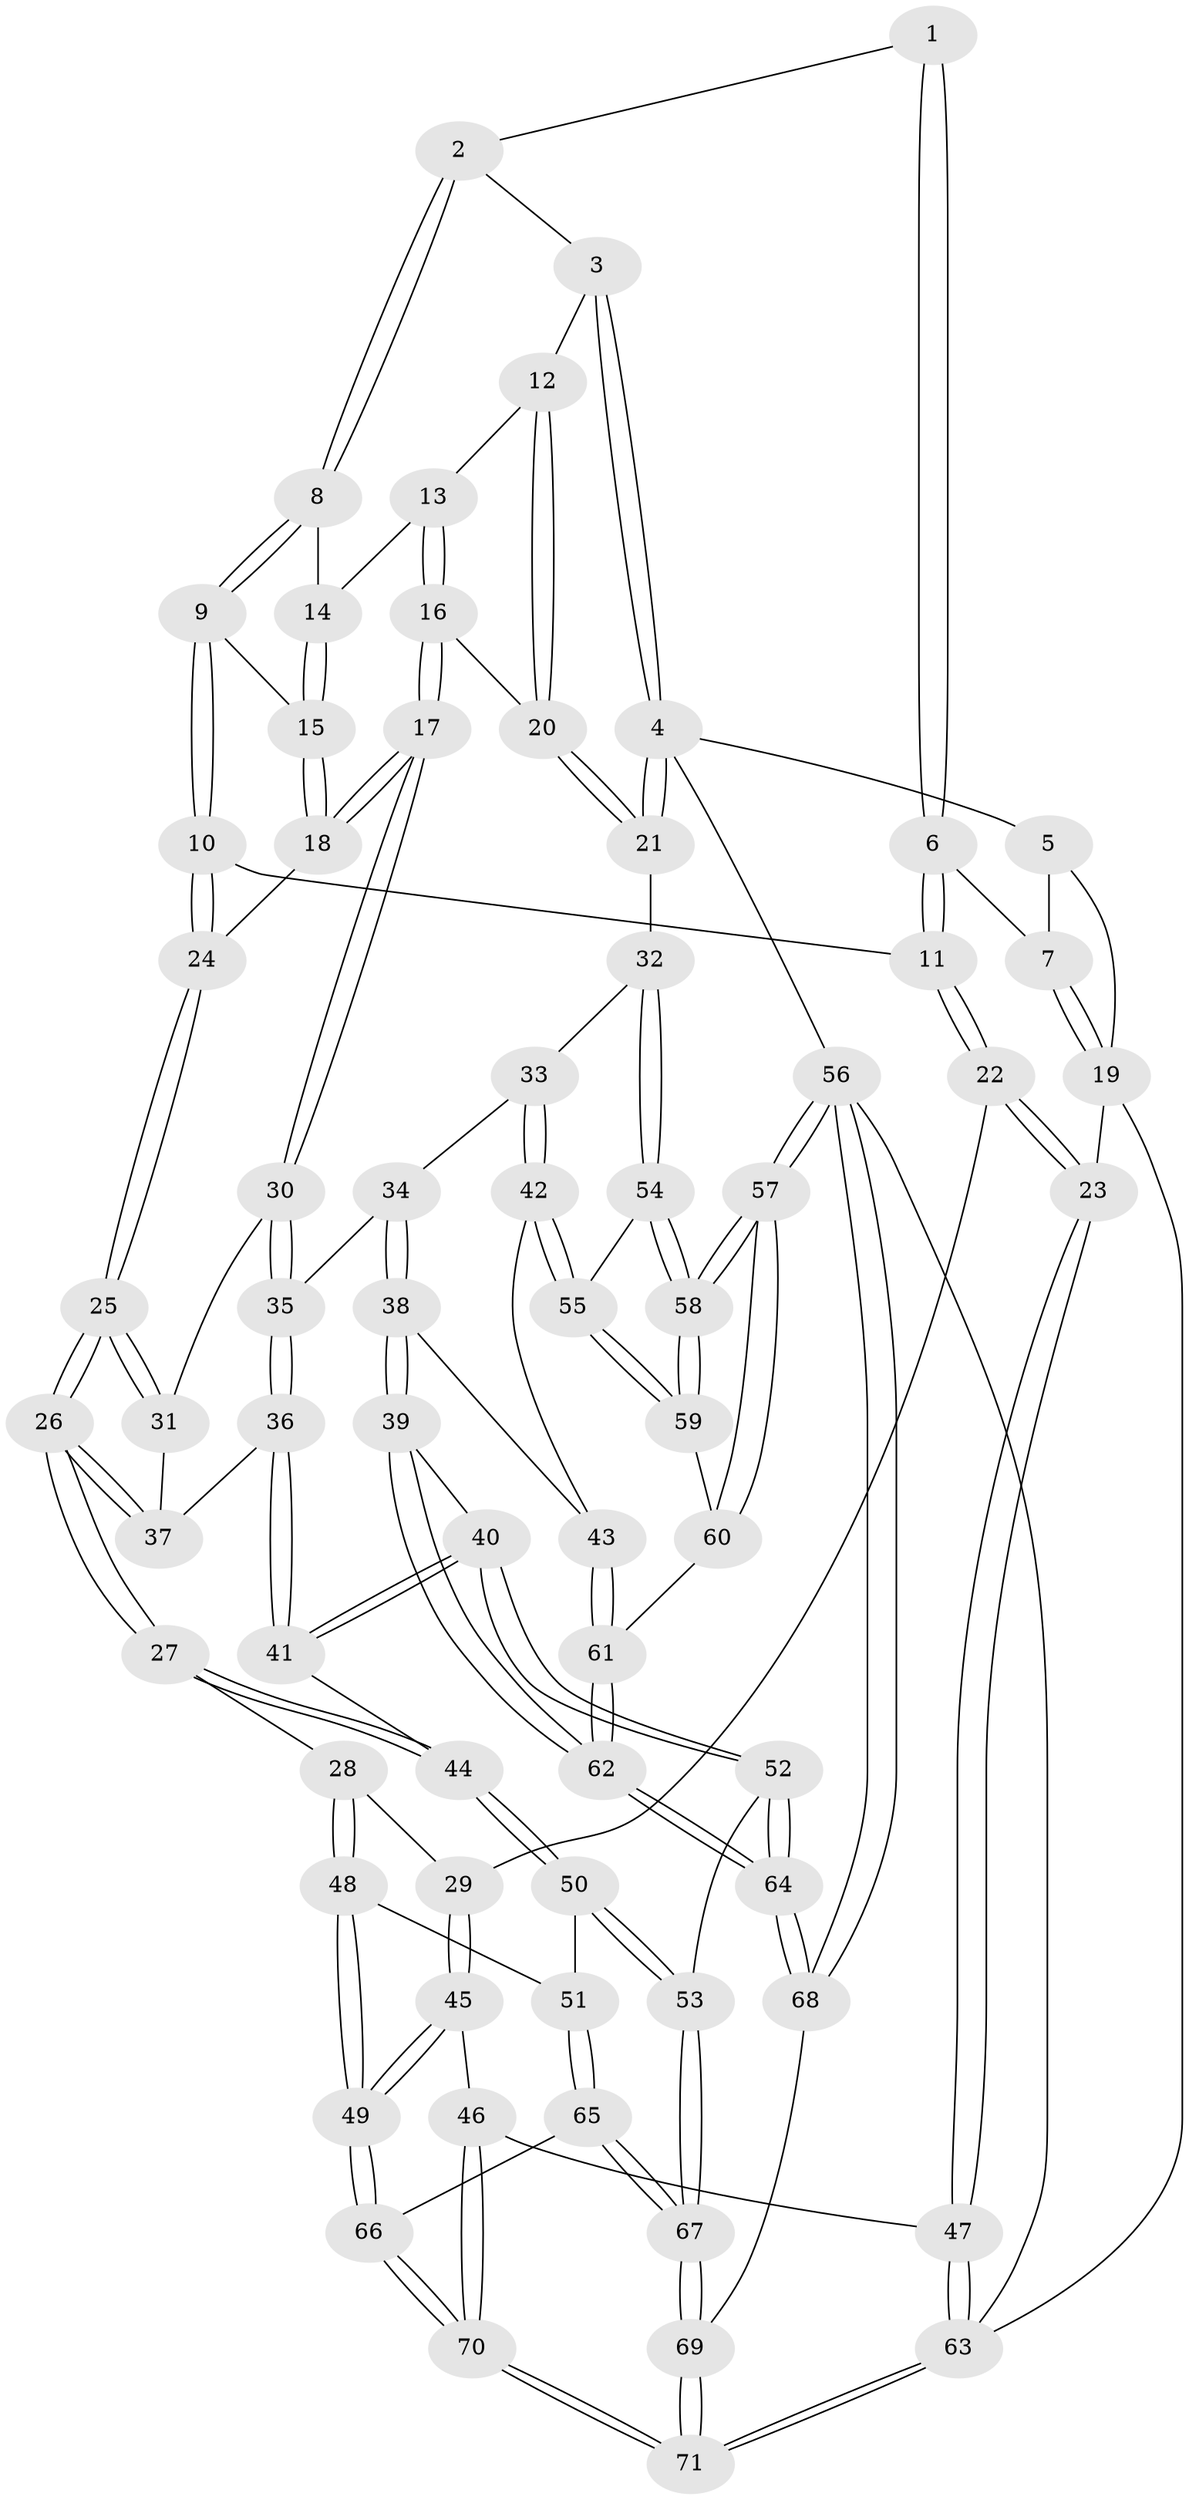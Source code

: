 // coarse degree distribution, {3: 0.11363636363636363, 4: 0.4090909090909091, 5: 0.25, 6: 0.20454545454545456, 2: 0.022727272727272728}
// Generated by graph-tools (version 1.1) at 2025/24/03/03/25 07:24:39]
// undirected, 71 vertices, 174 edges
graph export_dot {
graph [start="1"]
  node [color=gray90,style=filled];
  1 [pos="+0.44569289492754965+0"];
  2 [pos="+0.45235732265307194+0"];
  3 [pos="+0.8157626662084967+0"];
  4 [pos="+1+0"];
  5 [pos="+0.09842560463747303+0"];
  6 [pos="+0.11956004095081275+0.10904165826322094"];
  7 [pos="+0.1094783313972381+0.09853417653664356"];
  8 [pos="+0.4503334917921564+0"];
  9 [pos="+0.40522613646829203+0.10105212649261298"];
  10 [pos="+0.34674064124630294+0.19371968006086623"];
  11 [pos="+0.17914443593092208+0.2437239969323508"];
  12 [pos="+0.7976419413583414+0.08897035975348448"];
  13 [pos="+0.6549335461525241+0.14628446004624643"];
  14 [pos="+0.6299610687012154+0.13633007729006738"];
  15 [pos="+0.558279243193581+0.21397985904031194"];
  16 [pos="+0.670301503418246+0.34375168650358107"];
  17 [pos="+0.6608353742749987+0.36206078812408055"];
  18 [pos="+0.6140397002466369+0.33719436246357065"];
  19 [pos="+0+0.03101671040272592"];
  20 [pos="+0.8308023981127973+0.17413693464142393"];
  21 [pos="+1+0.3572440455794518"];
  22 [pos="+0.060697777401596896+0.4295904623701731"];
  23 [pos="+0+0.48590151070718723"];
  24 [pos="+0.42761858291570776+0.3263586371379212"];
  25 [pos="+0.3774790299921181+0.48191323605011566"];
  26 [pos="+0.3571549908971768+0.5120396927671098"];
  27 [pos="+0.351564476504351+0.5166969129817568"];
  28 [pos="+0.3105506384480773+0.530216237427587"];
  29 [pos="+0.30770236427523+0.5298292722631197"];
  30 [pos="+0.6696056368120372+0.3872142793504847"];
  31 [pos="+0.5208929976369536+0.45060079610650616"];
  32 [pos="+1+0.41512451697425296"];
  33 [pos="+0.8216144684417217+0.47415606831503704"];
  34 [pos="+0.7805795645359048+0.46794925072518667"];
  35 [pos="+0.6990446422763327+0.4334574687393604"];
  36 [pos="+0.6021886427996619+0.563095155990289"];
  37 [pos="+0.5208910498737404+0.5365523184322506"];
  38 [pos="+0.705162010570053+0.7149619911819542"];
  39 [pos="+0.6937504946593738+0.7203594704878665"];
  40 [pos="+0.6396989285545495+0.7084506107650114"];
  41 [pos="+0.5975267396469887+0.5884041231510648"];
  42 [pos="+0.8309177036356337+0.707360000225522"];
  43 [pos="+0.7603065966384915+0.7139215093401768"];
  44 [pos="+0.4795703161793449+0.6399843587777303"];
  45 [pos="+0.19274544965426946+0.7625842911958634"];
  46 [pos="+0.040998730882819336+0.721880629093916"];
  47 [pos="+0+0.588223301460371"];
  48 [pos="+0.3510569607023179+0.7044702121100473"];
  49 [pos="+0.23855050794339278+0.7999404999162812"];
  50 [pos="+0.4755939379488483+0.7580548540335559"];
  51 [pos="+0.44267061672208957+0.7596429717633412"];
  52 [pos="+0.549048857652564+0.7738586093997174"];
  53 [pos="+0.50104591190695+0.7728907908686093"];
  54 [pos="+1+0.4586711388171563"];
  55 [pos="+0.8563619683332339+0.7234667707653961"];
  56 [pos="+1+1"];
  57 [pos="+1+0.900452315665585"];
  58 [pos="+1+0.8631792345958585"];
  59 [pos="+0.8651513843698415+0.7414321857220323"];
  60 [pos="+0.8300972370267338+0.9032653700797378"];
  61 [pos="+0.8159384614086681+0.912463176958817"];
  62 [pos="+0.7455593198011384+0.9627122125380716"];
  63 [pos="+0+1"];
  64 [pos="+0.6976172137225091+1"];
  65 [pos="+0.3406186093689533+0.8712032108172194"];
  66 [pos="+0.26391929702864997+0.872392493843659"];
  67 [pos="+0.4613986972080442+0.9662484172422464"];
  68 [pos="+0.651137579898993+1"];
  69 [pos="+0.5589980606287659+1"];
  70 [pos="+0.13029554187101572+1"];
  71 [pos="+0.08497141367113405+1"];
  1 -- 2;
  1 -- 6;
  1 -- 6;
  2 -- 3;
  2 -- 8;
  2 -- 8;
  3 -- 4;
  3 -- 4;
  3 -- 12;
  4 -- 5;
  4 -- 21;
  4 -- 21;
  4 -- 56;
  5 -- 7;
  5 -- 19;
  6 -- 7;
  6 -- 11;
  6 -- 11;
  7 -- 19;
  7 -- 19;
  8 -- 9;
  8 -- 9;
  8 -- 14;
  9 -- 10;
  9 -- 10;
  9 -- 15;
  10 -- 11;
  10 -- 24;
  10 -- 24;
  11 -- 22;
  11 -- 22;
  12 -- 13;
  12 -- 20;
  12 -- 20;
  13 -- 14;
  13 -- 16;
  13 -- 16;
  14 -- 15;
  14 -- 15;
  15 -- 18;
  15 -- 18;
  16 -- 17;
  16 -- 17;
  16 -- 20;
  17 -- 18;
  17 -- 18;
  17 -- 30;
  17 -- 30;
  18 -- 24;
  19 -- 23;
  19 -- 63;
  20 -- 21;
  20 -- 21;
  21 -- 32;
  22 -- 23;
  22 -- 23;
  22 -- 29;
  23 -- 47;
  23 -- 47;
  24 -- 25;
  24 -- 25;
  25 -- 26;
  25 -- 26;
  25 -- 31;
  25 -- 31;
  26 -- 27;
  26 -- 27;
  26 -- 37;
  26 -- 37;
  27 -- 28;
  27 -- 44;
  27 -- 44;
  28 -- 29;
  28 -- 48;
  28 -- 48;
  29 -- 45;
  29 -- 45;
  30 -- 31;
  30 -- 35;
  30 -- 35;
  31 -- 37;
  32 -- 33;
  32 -- 54;
  32 -- 54;
  33 -- 34;
  33 -- 42;
  33 -- 42;
  34 -- 35;
  34 -- 38;
  34 -- 38;
  35 -- 36;
  35 -- 36;
  36 -- 37;
  36 -- 41;
  36 -- 41;
  38 -- 39;
  38 -- 39;
  38 -- 43;
  39 -- 40;
  39 -- 62;
  39 -- 62;
  40 -- 41;
  40 -- 41;
  40 -- 52;
  40 -- 52;
  41 -- 44;
  42 -- 43;
  42 -- 55;
  42 -- 55;
  43 -- 61;
  43 -- 61;
  44 -- 50;
  44 -- 50;
  45 -- 46;
  45 -- 49;
  45 -- 49;
  46 -- 47;
  46 -- 70;
  46 -- 70;
  47 -- 63;
  47 -- 63;
  48 -- 49;
  48 -- 49;
  48 -- 51;
  49 -- 66;
  49 -- 66;
  50 -- 51;
  50 -- 53;
  50 -- 53;
  51 -- 65;
  51 -- 65;
  52 -- 53;
  52 -- 64;
  52 -- 64;
  53 -- 67;
  53 -- 67;
  54 -- 55;
  54 -- 58;
  54 -- 58;
  55 -- 59;
  55 -- 59;
  56 -- 57;
  56 -- 57;
  56 -- 68;
  56 -- 68;
  56 -- 63;
  57 -- 58;
  57 -- 58;
  57 -- 60;
  57 -- 60;
  58 -- 59;
  58 -- 59;
  59 -- 60;
  60 -- 61;
  61 -- 62;
  61 -- 62;
  62 -- 64;
  62 -- 64;
  63 -- 71;
  63 -- 71;
  64 -- 68;
  64 -- 68;
  65 -- 66;
  65 -- 67;
  65 -- 67;
  66 -- 70;
  66 -- 70;
  67 -- 69;
  67 -- 69;
  68 -- 69;
  69 -- 71;
  69 -- 71;
  70 -- 71;
  70 -- 71;
}
